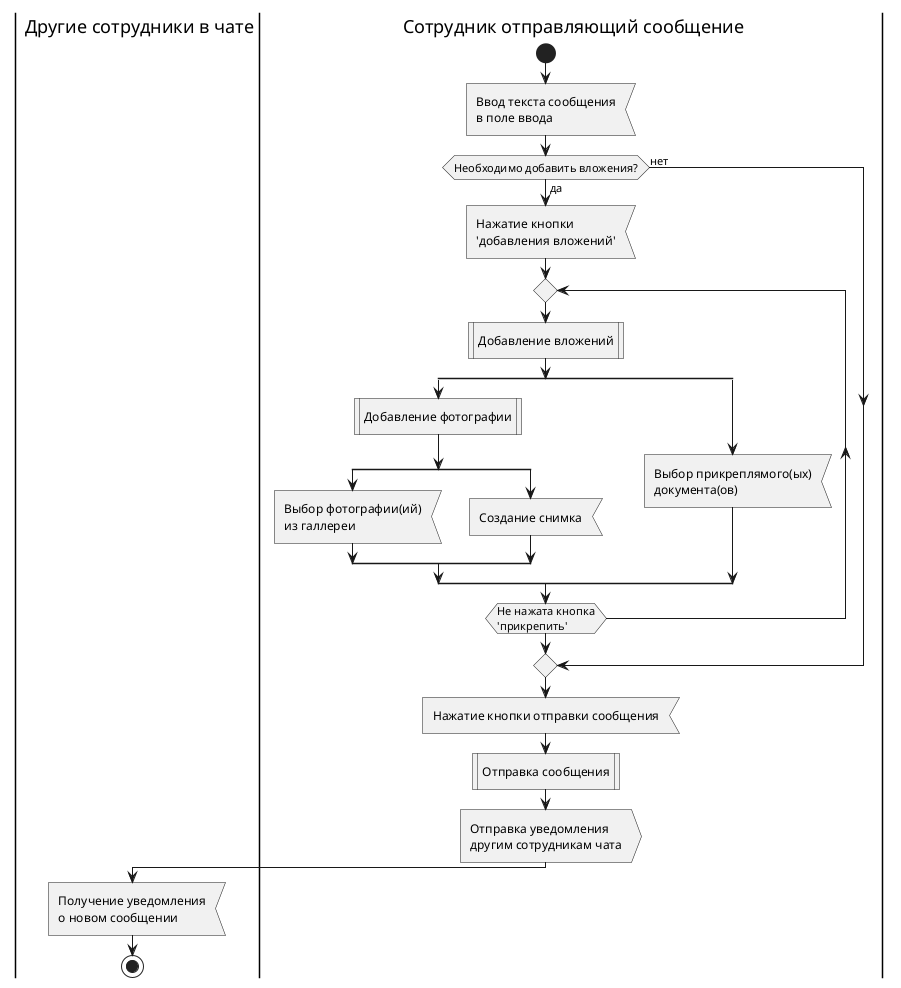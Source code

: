 @startuml
'https://plantuml.com/activity-diagram-beta
|С2| Другие сотрудники в чате
|С1| Сотрудник отправляющий сообщение

start
    :Ввод текста сообщения\nв поле ввода<
    if(Необходимо добавить вложения?) is(да) then
    :Нажатие кнопки\n'добавления вложений'<
    repeat
    :Добавление вложений|
    split
        :Добавление фотографии|
            split
            :Выбор фотографии(ий)\nиз галлереи<
            splitagain
            :Создание снимка<
            endsplit
    splitagain
        :Выбор прикреплямого(ых)\nдокумента(ов)<
    endsplit
    repeatwhile(Не нажата кнопка\n'прикрепить')
    else(нет)
    endif
    :Нажатие кнопки отправки сообщения<
    :Отправка сообщения|
    :Отправка уведомления\nдругим сотрудникам чата>
    |С2|
    :Получение уведомления\nо новом сообщении<

stop

@enduml

